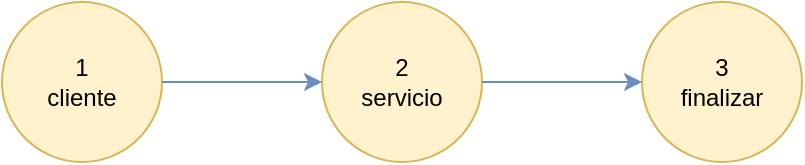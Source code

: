 <mxfile version="20.3.2" type="device" pages="11"><diagram name="ges-agencia-tubing" id="e7e014a7-5840-1c2e-5031-d8a46d1fe8dd"><mxGraphModel dx="867" dy="474" grid="1" gridSize="10" guides="1" tooltips="1" connect="1" arrows="1" fold="1" page="1" pageScale="1" pageWidth="800" pageHeight="500" background="none" math="0" shadow="0"><root><mxCell id="0"/><mxCell id="1" parent="0"/><UserObject label="1&lt;br&gt;cliente" link="data:page/id,PinM-JEcMnK7J4VnVSmp" id="N9UuPVagr-iB0UL6Dg5K-41"><mxCell style="ellipse;whiteSpace=wrap;html=1;aspect=fixed;fillColor=#fff2cc;strokeColor=#d6b656;" parent="1" vertex="1"><mxGeometry x="200" y="210" width="80" height="80" as="geometry"/></mxCell></UserObject><UserObject label="2&lt;br&gt;servicio" link="data:page/id,A4FXKN0Wh5HmUO9APAuY" id="N9UuPVagr-iB0UL6Dg5K-42"><mxCell style="ellipse;whiteSpace=wrap;html=1;aspect=fixed;fillColor=#fff2cc;strokeColor=#d6b656;" parent="1" vertex="1"><mxGeometry x="360" y="210" width="80" height="80" as="geometry"/></mxCell></UserObject><UserObject label="3&lt;br&gt;finalizar" link="data:page/id,2TI_FocaXz6OiXpW5hi0" id="N9UuPVagr-iB0UL6Dg5K-43"><mxCell style="ellipse;whiteSpace=wrap;html=1;aspect=fixed;fillColor=#fff2cc;strokeColor=#d6b656;" parent="1" vertex="1"><mxGeometry x="520" y="210" width="80" height="80" as="geometry"/></mxCell></UserObject><mxCell id="t6wWq624au_rYCrWTcSz-1" value="" style="endArrow=classic;html=1;rounded=0;strokeColor=#6c8ebf;entryX=0;entryY=0.5;entryDx=0;entryDy=0;exitX=1;exitY=0.5;exitDx=0;exitDy=0;fillColor=#dae8fc;" parent="1" source="N9UuPVagr-iB0UL6Dg5K-42" target="N9UuPVagr-iB0UL6Dg5K-43" edge="1"><mxGeometry width="50" height="50" relative="1" as="geometry"><mxPoint x="490" y="350" as="sourcePoint"/><mxPoint x="540" y="300" as="targetPoint"/></mxGeometry></mxCell><mxCell id="t6wWq624au_rYCrWTcSz-2" value="" style="endArrow=classic;html=1;rounded=0;strokeColor=#6c8ebf;entryX=0;entryY=0.5;entryDx=0;entryDy=0;exitX=1;exitY=0.5;exitDx=0;exitDy=0;fillColor=#dae8fc;" parent="1" source="N9UuPVagr-iB0UL6Dg5K-41" target="N9UuPVagr-iB0UL6Dg5K-42" edge="1"><mxGeometry width="50" height="50" relative="1" as="geometry"><mxPoint x="500" y="260" as="sourcePoint"/><mxPoint x="648.0" y="260" as="targetPoint"/></mxGeometry></mxCell></root></mxGraphModel></diagram><diagram id="PinM-JEcMnK7J4VnVSmp" name="cliente"><mxGraphModel dx="868" dy="474" grid="1" gridSize="10" guides="1" tooltips="1" connect="1" arrows="1" fold="1" page="1" pageScale="1" pageWidth="800" pageHeight="500" math="0" shadow="0"><root><mxCell id="0"/><mxCell id="1" parent="0"/><UserObject label="1&lt;br&gt;confirmar existencia" link="data:page/id,dJ542yvdNLzbS0vU8H7d" id="PgC3vqc2oxZBmfFUlk9k-1"><mxCell style="ellipse;whiteSpace=wrap;html=1;aspect=fixed;fillColor=#fff2cc;strokeColor=#d6b656;" parent="1" vertex="1"><mxGeometry x="320" y="210" width="80" height="80" as="geometry"/></mxCell></UserObject><UserObject label="3&lt;br&gt;ingreso" link="data:page/id,cQQ2X_8ww7VzJ4ZffJz4" id="PgC3vqc2oxZBmfFUlk9k-2"><mxCell style="ellipse;whiteSpace=wrap;html=1;aspect=fixed;fillColor=#fff2cc;strokeColor=#d6b656;" parent="1" vertex="1"><mxGeometry x="420" y="130" width="80" height="80" as="geometry"/></mxCell></UserObject><UserObject label="2&lt;br&gt;registro" link="data:page/id,zQrgJz0lcCdgrRlrK0md" id="PgC3vqc2oxZBmfFUlk9k-3"><mxCell style="ellipse;whiteSpace=wrap;html=1;aspect=fixed;fillColor=#fff2cc;strokeColor=#d6b656;" parent="1" vertex="1"><mxGeometry x="420" y="290" width="80" height="80" as="geometry"/></mxCell></UserObject><mxCell id="PgC3vqc2oxZBmfFUlk9k-4" value="" style="endArrow=classic;html=1;rounded=0;exitX=1;exitY=0.5;exitDx=0;exitDy=0;fillColor=#dae8fc;strokeColor=#6c8ebf;" parent="1" source="PgC3vqc2oxZBmfFUlk9k-2" edge="1"><mxGeometry width="50" height="50" relative="1" as="geometry"><mxPoint x="620" y="130" as="sourcePoint"/><mxPoint x="620" y="170" as="targetPoint"/></mxGeometry></mxCell><UserObject label="servicio" link="data:page/id,A4FXKN0Wh5HmUO9APAuY" id="ia1Lz1NyNB_VDfsLccJ2-1"><mxCell style="edgeLabel;html=1;align=center;verticalAlign=middle;resizable=0;points=[];fontColor=#66B2FF;" parent="PgC3vqc2oxZBmfFUlk9k-4" vertex="1" connectable="0"><mxGeometry x="0.3" relative="1" as="geometry"><mxPoint x="22" y="-10" as="offset"/></mxGeometry></mxCell></UserObject><mxCell id="PgC3vqc2oxZBmfFUlk9k-5" value="" style="endArrow=classic;html=1;rounded=0;exitX=0.5;exitY=0;exitDx=0;exitDy=0;entryX=0;entryY=0.5;entryDx=0;entryDy=0;edgeStyle=orthogonalEdgeStyle;fillColor=#dae8fc;strokeColor=#6c8ebf;" parent="1" source="PgC3vqc2oxZBmfFUlk9k-1" target="PgC3vqc2oxZBmfFUlk9k-2" edge="1"><mxGeometry width="50" height="50" relative="1" as="geometry"><mxPoint x="564" y="140" as="sourcePoint"/><mxPoint x="830" y="140" as="targetPoint"/></mxGeometry></mxCell><mxCell id="PgC3vqc2oxZBmfFUlk9k-6" value="" style="endArrow=classic;html=1;rounded=0;exitX=0.5;exitY=1;exitDx=0;exitDy=0;entryX=0;entryY=0.5;entryDx=0;entryDy=0;edgeStyle=orthogonalEdgeStyle;fillColor=#dae8fc;strokeColor=#6c8ebf;" parent="1" source="PgC3vqc2oxZBmfFUlk9k-1" target="PgC3vqc2oxZBmfFUlk9k-3" edge="1"><mxGeometry width="50" height="50" relative="1" as="geometry"><mxPoint x="370" y="220" as="sourcePoint"/><mxPoint x="484" y="140" as="targetPoint"/></mxGeometry></mxCell><mxCell id="FFmWvafziBsSqK-Q0KiK-1" value="" style="endArrow=classic;html=1;rounded=0;strokeColor=#666666;entryX=0;entryY=0.5;entryDx=0;entryDy=0;fillColor=#f5f5f5;" parent="1" target="PgC3vqc2oxZBmfFUlk9k-1" edge="1"><mxGeometry width="50" height="50" relative="1" as="geometry"><mxPoint x="180" y="250" as="sourcePoint"/><mxPoint x="370" y="340" as="targetPoint"/></mxGeometry></mxCell><UserObject label="cliente" link="data:page/id,PinM-JEcMnK7J4VnVSmp" id="FFmWvafziBsSqK-Q0KiK-2"><mxCell style="edgeLabel;html=1;align=center;verticalAlign=middle;resizable=0;points=[];fontColor=#949494;" parent="FFmWvafziBsSqK-Q0KiK-1" vertex="1" connectable="0"><mxGeometry x="0.25" y="2" relative="1" as="geometry"><mxPoint x="-68" y="-12" as="offset"/></mxGeometry></mxCell></UserObject><mxCell id="ia1Lz1NyNB_VDfsLccJ2-2" value="" style="endArrow=classic;html=1;rounded=0;fillColor=#dae8fc;strokeColor=#6c8ebf;exitX=1;exitY=0.5;exitDx=0;exitDy=0;" parent="1" source="PgC3vqc2oxZBmfFUlk9k-3" edge="1"><mxGeometry width="50" height="50" relative="1" as="geometry"><mxPoint x="540" y="370" as="sourcePoint"/><mxPoint x="620" y="330" as="targetPoint"/></mxGeometry></mxCell><UserObject label="servicio" link="data:page/id,A4FXKN0Wh5HmUO9APAuY" id="ia1Lz1NyNB_VDfsLccJ2-3"><mxCell style="edgeLabel;html=1;align=center;verticalAlign=middle;resizable=0;points=[];fontColor=#66B2FF;" parent="ia1Lz1NyNB_VDfsLccJ2-2" vertex="1" connectable="0"><mxGeometry x="0.3" relative="1" as="geometry"><mxPoint x="22" y="-10" as="offset"/></mxGeometry></mxCell></UserObject></root></mxGraphModel></diagram><diagram id="dJ542yvdNLzbS0vU8H7d" name="cliente-existencia"><mxGraphModel dx="868" dy="-26" grid="1" gridSize="10" guides="1" tooltips="1" connect="1" arrows="1" fold="1" page="1" pageScale="1" pageWidth="800" pageHeight="500" math="0" shadow="0"><root><mxCell id="0"/><mxCell id="1" parent="0"/><mxCell id="X4pTs4sz675f8q8iMjJi-1" value="1&lt;br&gt;ingresar&lt;br&gt;datos" style="ellipse;whiteSpace=wrap;html=1;aspect=fixed;fillColor=#fff2cc;strokeColor=#d6b656;" parent="1" vertex="1"><mxGeometry x="220" y="685" width="80" height="80" as="geometry"/></mxCell><mxCell id="X4pTs4sz675f8q8iMjJi-3" value="" style="endArrow=classic;html=1;rounded=0;strokeColor=#6c8ebf;exitX=1;exitY=0.5;exitDx=0;exitDy=0;edgeStyle=orthogonalEdgeStyle;fillColor=#dae8fc;entryX=0;entryY=0.5;entryDx=0;entryDy=0;" parent="1" source="X4pTs4sz675f8q8iMjJi-1" target="X4pTs4sz675f8q8iMjJi-15" edge="1"><mxGeometry width="50" height="50" relative="1" as="geometry"><mxPoint x="360" y="645" as="sourcePoint"/><mxPoint x="200" y="525" as="targetPoint"/></mxGeometry></mxCell><mxCell id="X4pTs4sz675f8q8iMjJi-4" value="" style="endArrow=classic;html=1;rounded=0;strokeColor=#6c8ebf;fillColor=#dae8fc;exitX=1;exitY=0.5;exitDx=0;exitDy=0;entryX=0;entryY=0.5;entryDx=0;entryDy=0;" parent="1" source="X4pTs4sz675f8q8iMjJi-15" target="ETS7-LOX44ZoSvLAsa3h-1" edge="1"><mxGeometry width="50" height="50" relative="1" as="geometry"><mxPoint x="450" y="475" as="sourcePoint"/><mxPoint x="620" y="715" as="targetPoint"/></mxGeometry></mxCell><mxCell id="X4pTs4sz675f8q8iMjJi-5" value="" style="endArrow=classic;html=1;rounded=0;strokeColor=#b85450;entryX=1;entryY=0.5;entryDx=0;entryDy=0;edgeStyle=orthogonalEdgeStyle;fillColor=#f8cecc;exitX=0.5;exitY=1;exitDx=0;exitDy=0;" parent="1" source="X4pTs4sz675f8q8iMjJi-15" target="X4pTs4sz675f8q8iMjJi-6" edge="1"><mxGeometry width="50" height="50" relative="1" as="geometry"><mxPoint x="490" y="765" as="sourcePoint"/><mxPoint x="500" y="605" as="targetPoint"/></mxGeometry></mxCell><mxCell id="X4pTs4sz675f8q8iMjJi-6" value="3&lt;br&gt;error&lt;br&gt;parametros" style="ellipse;whiteSpace=wrap;html=1;aspect=fixed;fillColor=#f8cecc;strokeColor=#b85450;" parent="1" vertex="1"><mxGeometry x="300" y="785" width="80" height="80" as="geometry"/></mxCell><mxCell id="X4pTs4sz675f8q8iMjJi-7" value="" style="endArrow=classic;html=1;rounded=0;strokeColor=#666666;fillColor=#f5f5f5;entryX=0;entryY=0.5;entryDx=0;entryDy=0;" parent="1" target="X4pTs4sz675f8q8iMjJi-1" edge="1"><mxGeometry width="50" height="50" relative="1" as="geometry"><mxPoint x="100" y="724.75" as="sourcePoint"/><mxPoint x="210" y="745" as="targetPoint"/></mxGeometry></mxCell><UserObject label="cliente" link="data:page/id,PinM-JEcMnK7J4VnVSmp" id="X4pTs4sz675f8q8iMjJi-8"><mxCell style="edgeLabel;html=1;align=center;verticalAlign=middle;resizable=0;points=[];fontColor=#949494;" parent="X4pTs4sz675f8q8iMjJi-7" vertex="1" connectable="0"><mxGeometry x="0.25" y="2" relative="1" as="geometry"><mxPoint x="-55" y="-8" as="offset"/></mxGeometry></mxCell></UserObject><mxCell id="X4pTs4sz675f8q8iMjJi-10" value="" style="endArrow=classic;html=1;rounded=0;entryX=0.5;entryY=1;entryDx=0;entryDy=0;exitX=0;exitY=0.5;exitDx=0;exitDy=0;edgeStyle=orthogonalEdgeStyle;fillColor=#f8cecc;strokeColor=#b85450;" parent="1" source="X4pTs4sz675f8q8iMjJi-6" target="X4pTs4sz675f8q8iMjJi-1" edge="1"><mxGeometry width="50" height="50" relative="1" as="geometry"><mxPoint x="360" y="755" as="sourcePoint"/><mxPoint x="410" y="705" as="targetPoint"/></mxGeometry></mxCell><mxCell id="ETS7-LOX44ZoSvLAsa3h-1" value="2&lt;br&gt;existe" style="ellipse;whiteSpace=wrap;html=1;aspect=fixed;fillColor=#fff2cc;strokeColor=#d6b656;" parent="1" vertex="1"><mxGeometry x="540" y="685" width="80" height="80" as="geometry"/></mxCell><mxCell id="ZGgPJE9oADmdOzLeUp7P-2" value="" style="group" parent="1" vertex="1" connectable="0"><mxGeometry x="380" y="704.75" width="80" height="40.5" as="geometry"/></mxCell><mxCell id="X4pTs4sz675f8q8iMjJi-12" value="" style="group;fillColor=#e1d5e7;strokeColor=#9673a6;container=0;" parent="ZGgPJE9oADmdOzLeUp7P-2" vertex="1" connectable="0"><mxGeometry width="80" height="40" as="geometry"/></mxCell><mxCell id="X4pTs4sz675f8q8iMjJi-13" value="" style="endArrow=none;html=1;rounded=0;strokeWidth=3;fillColor=#e1d5e7;strokeColor=#9673a6;" parent="ZGgPJE9oADmdOzLeUp7P-2" edge="1"><mxGeometry width="50" height="50" relative="1" as="geometry"><mxPoint as="sourcePoint"/><mxPoint x="80" as="targetPoint"/></mxGeometry></mxCell><mxCell id="X4pTs4sz675f8q8iMjJi-14" value="" style="endArrow=none;html=1;rounded=0;strokeWidth=3;fillColor=#e1d5e7;strokeColor=#9673a6;" parent="ZGgPJE9oADmdOzLeUp7P-2" edge="1"><mxGeometry width="50" height="50" relative="1" as="geometry"><mxPoint y="40" as="sourcePoint"/><mxPoint x="80" y="40" as="targetPoint"/></mxGeometry></mxCell><mxCell id="X4pTs4sz675f8q8iMjJi-15" value="buscar coencidencia" style="text;html=1;strokeColor=none;fillColor=none;align=center;verticalAlign=middle;whiteSpace=wrap;rounded=0;" parent="ZGgPJE9oADmdOzLeUp7P-2" vertex="1"><mxGeometry y="0.5" width="80" height="40" as="geometry"/></mxCell><mxCell id="ZGgPJE9oADmdOzLeUp7P-1" value="Base de datos" style="text;html=1;strokeColor=none;fillColor=none;align=center;verticalAlign=middle;whiteSpace=wrap;rounded=0;fontSize=6;" parent="ZGgPJE9oADmdOzLeUp7P-2" vertex="1"><mxGeometry width="80" height="10" as="geometry"/></mxCell><mxCell id="u-AuCnF1DEdQWhH0UWgS-1" value="" style="endArrow=classic;html=1;rounded=0;fillColor=#dae8fc;strokeColor=#6c8ebf;edgeStyle=elbowEdgeStyle;elbow=vertical;exitX=0.5;exitY=0;exitDx=0;exitDy=0;" parent="1" source="ETS7-LOX44ZoSvLAsa3h-1" edge="1"><mxGeometry width="50" height="50" relative="1" as="geometry"><mxPoint x="580" y="675" as="sourcePoint"/><mxPoint x="700" y="645" as="targetPoint"/><Array as="points"><mxPoint x="630" y="645"/><mxPoint x="570" y="625"/></Array></mxGeometry></mxCell><UserObject label="ingreso" link="data:page/id,cQQ2X_8ww7VzJ4ZffJz4" id="u-AuCnF1DEdQWhH0UWgS-2"><mxCell style="edgeLabel;html=1;align=center;verticalAlign=middle;resizable=0;points=[];fontColor=#66B2FF;" parent="u-AuCnF1DEdQWhH0UWgS-1" vertex="1" connectable="0"><mxGeometry x="0.3" relative="1" as="geometry"><mxPoint x="22" y="-10" as="offset"/></mxGeometry></mxCell></UserObject><mxCell id="u-AuCnF1DEdQWhH0UWgS-4" value="" style="endArrow=classic;html=1;rounded=0;fillColor=#dae8fc;strokeColor=#6c8ebf;edgeStyle=elbowEdgeStyle;elbow=vertical;exitX=0.5;exitY=1;exitDx=0;exitDy=0;" parent="1" source="ETS7-LOX44ZoSvLAsa3h-1" edge="1"><mxGeometry width="50" height="50" relative="1" as="geometry"><mxPoint x="580" y="835" as="sourcePoint"/><mxPoint x="700" y="805" as="targetPoint"/><Array as="points"><mxPoint x="600" y="805"/><mxPoint x="610" y="785"/><mxPoint x="570" y="785"/></Array></mxGeometry></mxCell><UserObject label="registro" link="data:page/id,zQrgJz0lcCdgrRlrK0md" id="u-AuCnF1DEdQWhH0UWgS-5"><mxCell style="edgeLabel;html=1;align=center;verticalAlign=middle;resizable=0;points=[];fontColor=#66B2FF;" parent="u-AuCnF1DEdQWhH0UWgS-4" vertex="1" connectable="0"><mxGeometry x="0.3" relative="1" as="geometry"><mxPoint x="22" y="-10" as="offset"/></mxGeometry></mxCell></UserObject></root></mxGraphModel></diagram><diagram id="zQrgJz0lcCdgrRlrK0md" name="cliente-registro"><mxGraphModel dx="625" dy="546" grid="1" gridSize="10" guides="1" tooltips="1" connect="1" arrows="1" fold="1" page="1" pageScale="1" pageWidth="800" pageHeight="500" math="0" shadow="0"><root><mxCell id="0"/><mxCell id="1" parent="0"/><mxCell id="NLi2DgUiBtnyUsLlRABN-1" value="1&lt;br&gt;ingresar&lt;br&gt;datos" style="ellipse;whiteSpace=wrap;html=1;aspect=fixed;fillColor=#fff2cc;strokeColor=#d6b656;" parent="1" vertex="1"><mxGeometry x="240" y="210" width="80" height="80" as="geometry"/></mxCell><mxCell id="NLi2DgUiBtnyUsLlRABN-3" value="2&lt;br&gt;crear&lt;br&gt;registro" style="ellipse;whiteSpace=wrap;html=1;aspect=fixed;fillColor=#fff2cc;strokeColor=#d6b656;" parent="1" vertex="1"><mxGeometry x="360" y="130" width="80" height="80" as="geometry"/></mxCell><mxCell id="NLi2DgUiBtnyUsLlRABN-4" value="" style="endArrow=classic;html=1;rounded=0;strokeColor=#6c8ebf;exitX=0.5;exitY=0;exitDx=0;exitDy=0;edgeStyle=orthogonalEdgeStyle;fillColor=#dae8fc;entryX=0;entryY=0.5;entryDx=0;entryDy=0;" parent="1" source="NLi2DgUiBtnyUsLlRABN-1" target="NLi2DgUiBtnyUsLlRABN-3" edge="1"><mxGeometry width="50" height="50" relative="1" as="geometry"><mxPoint x="420" y="210" as="sourcePoint"/><mxPoint x="290" y="170" as="targetPoint"/></mxGeometry></mxCell><mxCell id="_D0LIsS2dVsiqHv7TGTp-1" value="" style="endArrow=classic;html=1;rounded=0;strokeColor=#b85450;entryX=1;entryY=0.5;entryDx=0;entryDy=0;edgeStyle=orthogonalEdgeStyle;fillColor=#f8cecc;exitX=0.5;exitY=1;exitDx=0;exitDy=0;" parent="1" source="T0tZOvqW3PoeUaQgXOve-4" target="_D0LIsS2dVsiqHv7TGTp-2" edge="1"><mxGeometry width="50" height="50" relative="1" as="geometry"><mxPoint x="640" y="160" as="sourcePoint"/><mxPoint x="560" y="170" as="targetPoint"/></mxGeometry></mxCell><mxCell id="_D0LIsS2dVsiqHv7TGTp-2" value="3&lt;br&gt;error&lt;br&gt;guardar registro" style="ellipse;whiteSpace=wrap;html=1;aspect=fixed;fillColor=#f8cecc;strokeColor=#b85450;" parent="1" vertex="1"><mxGeometry x="360" y="290" width="80" height="80" as="geometry"/></mxCell><mxCell id="UEJy-CIC8LTkuqfUYfJZ-1" value="" style="endArrow=classic;html=1;rounded=0;strokeColor=#666666;entryX=0;entryY=0.5;entryDx=0;entryDy=0;fillColor=#f5f5f5;" parent="1" target="NLi2DgUiBtnyUsLlRABN-1" edge="1"><mxGeometry width="50" height="50" relative="1" as="geometry"><mxPoint x="120" y="250" as="sourcePoint"/><mxPoint x="440" y="380" as="targetPoint"/></mxGeometry></mxCell><UserObject label="confirmar exitencia" link="data:page/id,dJ542yvdNLzbS0vU8H7d" id="UEJy-CIC8LTkuqfUYfJZ-2"><mxCell style="edgeLabel;html=1;align=center;verticalAlign=middle;resizable=0;points=[];fontColor=#949494;" parent="UEJy-CIC8LTkuqfUYfJZ-1" vertex="1" connectable="0"><mxGeometry x="0.25" y="2" relative="1" as="geometry"><mxPoint x="-45" y="-13" as="offset"/></mxGeometry></mxCell></UserObject><mxCell id="qkC8cshJ0EYmQEjph4QB-1" value="" style="endArrow=classic;html=1;rounded=0;strokeColor=#6c8ebf;edgeStyle=orthogonalEdgeStyle;fillColor=#dae8fc;exitX=1;exitY=0.5;exitDx=0;exitDy=0;entryX=0.5;entryY=0;entryDx=0;entryDy=0;" parent="1" source="NLi2DgUiBtnyUsLlRABN-3" target="KmkmlhHxy1r9-xuWp7M1-1" edge="1"><mxGeometry width="50" height="50" relative="1" as="geometry"><mxPoint x="480" y="110" as="sourcePoint"/><mxPoint x="380" y="120" as="targetPoint"/></mxGeometry></mxCell><mxCell id="qkC8cshJ0EYmQEjph4QB-2" value="" style="endArrow=classic;html=1;rounded=0;entryX=0.5;entryY=1;entryDx=0;entryDy=0;exitX=0;exitY=0.5;exitDx=0;exitDy=0;edgeStyle=orthogonalEdgeStyle;fillColor=#f8cecc;strokeColor=#b85450;" parent="1" source="_D0LIsS2dVsiqHv7TGTp-2" target="NLi2DgUiBtnyUsLlRABN-1" edge="1"><mxGeometry width="50" height="50" relative="1" as="geometry"><mxPoint x="420" y="320" as="sourcePoint"/><mxPoint x="470" y="270" as="targetPoint"/></mxGeometry></mxCell><mxCell id="KmkmlhHxy1r9-xuWp7M1-2" value="" style="group" parent="1" vertex="1" connectable="0"><mxGeometry x="480" y="230" width="80" height="40" as="geometry"/></mxCell><mxCell id="T0tZOvqW3PoeUaQgXOve-1" value="" style="group;fillColor=#e1d5e7;strokeColor=#9673a6;container=0;" parent="KmkmlhHxy1r9-xuWp7M1-2" vertex="1" connectable="0"><mxGeometry width="80" height="40" as="geometry"/></mxCell><mxCell id="T0tZOvqW3PoeUaQgXOve-2" value="" style="endArrow=none;html=1;rounded=0;strokeWidth=3;fillColor=#e1d5e7;strokeColor=#9673a6;" parent="KmkmlhHxy1r9-xuWp7M1-2" edge="1"><mxGeometry width="50" height="50" relative="1" as="geometry"><mxPoint as="sourcePoint"/><mxPoint x="80" as="targetPoint"/></mxGeometry></mxCell><mxCell id="T0tZOvqW3PoeUaQgXOve-3" value="" style="endArrow=none;html=1;rounded=0;strokeWidth=3;fillColor=#e1d5e7;strokeColor=#9673a6;" parent="KmkmlhHxy1r9-xuWp7M1-2" edge="1"><mxGeometry width="50" height="50" relative="1" as="geometry"><mxPoint y="40" as="sourcePoint"/><mxPoint x="80" y="40" as="targetPoint"/></mxGeometry></mxCell><mxCell id="T0tZOvqW3PoeUaQgXOve-4" value="guardar registro" style="text;html=1;strokeColor=none;fillColor=none;align=center;verticalAlign=middle;whiteSpace=wrap;rounded=0;" parent="KmkmlhHxy1r9-xuWp7M1-2" vertex="1"><mxGeometry width="80" height="40" as="geometry"/></mxCell><mxCell id="KmkmlhHxy1r9-xuWp7M1-1" value="Base de datos" style="text;html=1;strokeColor=none;fillColor=none;align=center;verticalAlign=middle;whiteSpace=wrap;rounded=0;fontSize=6;" parent="KmkmlhHxy1r9-xuWp7M1-2" vertex="1"><mxGeometry width="80" height="10" as="geometry"/></mxCell><mxCell id="C79hZ-Jo-087mgsUivlr-1" value="" style="endArrow=classic;html=1;rounded=0;fillColor=#dae8fc;strokeColor=#6c8ebf;exitX=1;exitY=0.5;exitDx=0;exitDy=0;" parent="1" source="T0tZOvqW3PoeUaQgXOve-4" edge="1"><mxGeometry width="50" height="50" relative="1" as="geometry"><mxPoint x="580" y="290" as="sourcePoint"/><mxPoint x="680" y="250" as="targetPoint"/></mxGeometry></mxCell><UserObject label="servicio" link="data:page/id,A4FXKN0Wh5HmUO9APAuY" id="C79hZ-Jo-087mgsUivlr-2"><mxCell style="edgeLabel;html=1;align=center;verticalAlign=middle;resizable=0;points=[];fontColor=#66B2FF;" parent="C79hZ-Jo-087mgsUivlr-1" vertex="1" connectable="0"><mxGeometry x="0.3" relative="1" as="geometry"><mxPoint x="22" y="-10" as="offset"/></mxGeometry></mxCell></UserObject></root></mxGraphModel></diagram><diagram id="cQQ2X_8ww7VzJ4ZffJz4" name="cliente-ingreso"><mxGraphModel dx="625" dy="546" grid="1" gridSize="10" guides="1" tooltips="1" connect="1" arrows="1" fold="1" page="1" pageScale="1" pageWidth="800" pageHeight="500" math="0" shadow="0"><root><mxCell id="0"/><mxCell id="1" parent="0"/><mxCell id="fYpVYQ2k_0NzWAQmiN4p-19" value="" style="endArrow=classic;html=1;rounded=0;strokeColor=#949494;entryX=0;entryY=0.5;entryDx=0;entryDy=0;" parent="1" target="Q0UqAGlltDbOzRlK6SQr-1" edge="1"><mxGeometry width="50" height="50" relative="1" as="geometry"><mxPoint x="120" y="205" as="sourcePoint"/><mxPoint x="230.0" y="215" as="targetPoint"/></mxGeometry></mxCell><UserObject label="confirmar existencia" link="data:page/id,dJ542yvdNLzbS0vU8H7d" id="fYpVYQ2k_0NzWAQmiN4p-20"><mxCell style="edgeLabel;html=1;align=center;verticalAlign=middle;resizable=0;points=[];fontColor=#949494;" parent="fYpVYQ2k_0NzWAQmiN4p-19" vertex="1" connectable="0"><mxGeometry x="0.25" y="2" relative="1" as="geometry"><mxPoint x="-35" y="-13" as="offset"/></mxGeometry></mxCell></UserObject><mxCell id="yGvUaz4DwQQq7XNLPnJg-8" value="" style="endArrow=classic;html=1;rounded=0;exitX=1;exitY=0.5;exitDx=0;exitDy=0;fillColor=#dae8fc;strokeColor=#6c8ebf;entryX=0;entryY=0.5;entryDx=0;entryDy=0;" parent="1" source="Q0UqAGlltDbOzRlK6SQr-1" target="yGvUaz4DwQQq7XNLPnJg-5" edge="1"><mxGeometry width="50" height="50" relative="1" as="geometry"><mxPoint x="480" y="215" as="sourcePoint"/><mxPoint x="410" y="225" as="targetPoint"/></mxGeometry></mxCell><mxCell id="Q0UqAGlltDbOzRlK6SQr-1" value="1&lt;br&gt;ingresar&lt;br&gt;datos" style="ellipse;whiteSpace=wrap;html=1;aspect=fixed;fillColor=#fff2cc;strokeColor=#d6b656;" parent="1" vertex="1"><mxGeometry x="240" y="165" width="80" height="80" as="geometry"/></mxCell><mxCell id="FDxvHWwpg87rvxHvDX0E-1" value="" style="endArrow=classic;html=1;rounded=0;strokeColor=#b85450;entryX=1;entryY=0.5;entryDx=0;entryDy=0;edgeStyle=orthogonalEdgeStyle;fillColor=#f8cecc;exitX=0.5;exitY=1;exitDx=0;exitDy=0;" parent="1" source="yGvUaz4DwQQq7XNLPnJg-5" target="FDxvHWwpg87rvxHvDX0E-2" edge="1"><mxGeometry width="50" height="50" relative="1" as="geometry"><mxPoint x="600" y="265" as="sourcePoint"/><mxPoint x="640" y="295" as="targetPoint"/></mxGeometry></mxCell><mxCell id="FDxvHWwpg87rvxHvDX0E-2" value="3&lt;br&gt;error &lt;br&gt;obtener&lt;br&gt;datos" style="ellipse;whiteSpace=wrap;html=1;aspect=fixed;fillColor=#f8cecc;strokeColor=#b85450;" parent="1" vertex="1"><mxGeometry x="360" y="255" width="80" height="80" as="geometry"/></mxCell><mxCell id="FDxvHWwpg87rvxHvDX0E-3" value="" style="endArrow=classic;html=1;rounded=0;entryX=0.5;entryY=1;entryDx=0;entryDy=0;exitX=0;exitY=0.5;exitDx=0;exitDy=0;edgeStyle=orthogonalEdgeStyle;fillColor=#f8cecc;strokeColor=#b85450;" parent="1" source="FDxvHWwpg87rvxHvDX0E-2" target="Q0UqAGlltDbOzRlK6SQr-1" edge="1"><mxGeometry width="50" height="50" relative="1" as="geometry"><mxPoint x="500" y="445" as="sourcePoint"/><mxPoint x="410" y="405" as="targetPoint"/></mxGeometry></mxCell><mxCell id="97IMCMlElDNmeiBkTrK9-2" value="" style="group" parent="1" vertex="1" connectable="0"><mxGeometry x="480" y="185" width="80" height="40" as="geometry"/></mxCell><mxCell id="yGvUaz4DwQQq7XNLPnJg-2" value="" style="group;fillColor=#e1d5e7;strokeColor=#9673a6;container=0;" parent="97IMCMlElDNmeiBkTrK9-2" vertex="1" connectable="0"><mxGeometry width="80" height="40" as="geometry"/></mxCell><mxCell id="yGvUaz4DwQQq7XNLPnJg-3" value="" style="endArrow=none;html=1;rounded=0;strokeWidth=3;fillColor=#e1d5e7;strokeColor=#9673a6;" parent="97IMCMlElDNmeiBkTrK9-2" edge="1"><mxGeometry width="50" height="50" relative="1" as="geometry"><mxPoint as="sourcePoint"/><mxPoint x="80" as="targetPoint"/></mxGeometry></mxCell><mxCell id="yGvUaz4DwQQq7XNLPnJg-4" value="" style="endArrow=none;html=1;rounded=0;strokeWidth=3;fillColor=#e1d5e7;strokeColor=#9673a6;" parent="97IMCMlElDNmeiBkTrK9-2" edge="1"><mxGeometry width="50" height="50" relative="1" as="geometry"><mxPoint y="40" as="sourcePoint"/><mxPoint x="80" y="40" as="targetPoint"/></mxGeometry></mxCell><mxCell id="yGvUaz4DwQQq7XNLPnJg-5" value="obtener&lt;br&gt;datos" style="text;html=1;strokeColor=none;fillColor=none;align=center;verticalAlign=middle;whiteSpace=wrap;rounded=0;" parent="97IMCMlElDNmeiBkTrK9-2" vertex="1"><mxGeometry width="80" height="40" as="geometry"/></mxCell><mxCell id="97IMCMlElDNmeiBkTrK9-1" value="Base de datos" style="text;html=1;strokeColor=none;fillColor=none;align=center;verticalAlign=middle;whiteSpace=wrap;rounded=0;fontSize=6;" parent="97IMCMlElDNmeiBkTrK9-2" vertex="1"><mxGeometry width="80" height="10" as="geometry"/></mxCell><mxCell id="nHIIpMDYDZtGmvMYb8ER-1" value="" style="endArrow=classic;html=1;rounded=0;fillColor=#dae8fc;strokeColor=#6c8ebf;exitX=1;exitY=0.5;exitDx=0;exitDy=0;" parent="1" source="yGvUaz4DwQQq7XNLPnJg-5" edge="1"><mxGeometry width="50" height="50" relative="1" as="geometry"><mxPoint x="580" y="225" as="sourcePoint"/><mxPoint x="680" y="205" as="targetPoint"/></mxGeometry></mxCell><UserObject label="servicio" link="data:page/id,A4FXKN0Wh5HmUO9APAuY" id="nHIIpMDYDZtGmvMYb8ER-2"><mxCell style="edgeLabel;html=1;align=center;verticalAlign=middle;resizable=0;points=[];fontColor=#66B2FF;" parent="nHIIpMDYDZtGmvMYb8ER-1" vertex="1" connectable="0"><mxGeometry x="0.3" relative="1" as="geometry"><mxPoint x="22" y="-10" as="offset"/></mxGeometry></mxCell></UserObject></root></mxGraphModel></diagram><diagram id="A4FXKN0Wh5HmUO9APAuY" name="servicio"><mxGraphModel dx="1021" dy="58" grid="1" gridSize="10" guides="1" tooltips="1" connect="1" arrows="1" fold="1" page="1" pageScale="1" pageWidth="800" pageHeight="500" math="0" shadow="0"><root><mxCell id="0"/><mxCell id="1" parent="0"/><UserObject label="1&lt;br&gt;Datos cliente" link="data:page/id,JPhHmlMv-a320Uc6ommr" id="a29tcn89SBz9mWuFkk2Q-1"><mxCell style="ellipse;whiteSpace=wrap;html=1;aspect=fixed;fillColor=#fff2cc;strokeColor=#d6b656;" parent="1" vertex="1"><mxGeometry x="200" y="710" width="80" height="80" as="geometry"/></mxCell></UserObject><UserObject label="2&lt;br&gt;Datos plan" link="data:page/id,PF9DAWhK_BKe1GvSmyyx" id="a29tcn89SBz9mWuFkk2Q-2"><mxCell style="ellipse;whiteSpace=wrap;html=1;aspect=fixed;fillColor=#fff2cc;strokeColor=#d6b656;" parent="1" vertex="1"><mxGeometry x="360" y="710" width="80" height="80" as="geometry"/></mxCell></UserObject><mxCell id="a29tcn89SBz9mWuFkk2Q-3" value="" style="endArrow=classic;html=1;rounded=0;strokeColor=#6c8ebf;exitX=1;exitY=0.5;exitDx=0;exitDy=0;fillColor=#dae8fc;entryX=0;entryY=0.5;entryDx=0;entryDy=0;" parent="1" source="a29tcn89SBz9mWuFkk2Q-1" target="a29tcn89SBz9mWuFkk2Q-2" edge="1"><mxGeometry width="50" height="50" relative="1" as="geometry"><mxPoint x="460" y="680" as="sourcePoint"/><mxPoint x="330" y="640" as="targetPoint"/></mxGeometry></mxCell><mxCell id="a29tcn89SBz9mWuFkk2Q-7" value="" style="endArrow=classic;html=1;rounded=0;strokeColor=#666666;entryX=0;entryY=0.5;entryDx=0;entryDy=0;fillColor=#f5f5f5;" parent="1" target="a29tcn89SBz9mWuFkk2Q-1" edge="1"><mxGeometry width="50" height="50" relative="1" as="geometry"><mxPoint x="80" y="750" as="sourcePoint"/><mxPoint x="400" y="850" as="targetPoint"/></mxGeometry></mxCell><UserObject label="cliente" link="data:page/id,PinM-JEcMnK7J4VnVSmp" id="a29tcn89SBz9mWuFkk2Q-8"><mxCell style="edgeLabel;html=1;align=center;verticalAlign=middle;resizable=0;points=[];fontColor=#949494;" parent="a29tcn89SBz9mWuFkk2Q-7" vertex="1" connectable="0"><mxGeometry x="0.25" y="2" relative="1" as="geometry"><mxPoint x="-61" y="-12" as="offset"/></mxGeometry></mxCell></UserObject><mxCell id="gSbJ9EGWObWGUxC--lJF-1" value="" style="endArrow=classic;html=1;rounded=0;fillColor=#dae8fc;strokeColor=#6c8ebf;exitX=1;exitY=0.5;exitDx=0;exitDy=0;" parent="1" source="CWZ5dnbG9Mdt3IItoF5u-1" edge="1"><mxGeometry width="50" height="50" relative="1" as="geometry"><mxPoint x="570" y="760" as="sourcePoint"/><mxPoint x="680" y="750" as="targetPoint"/></mxGeometry></mxCell><UserObject label="finalizar" link="data:page/id,2TI_FocaXz6OiXpW5hi0" id="gSbJ9EGWObWGUxC--lJF-2"><mxCell style="edgeLabel;html=1;align=center;verticalAlign=middle;resizable=0;points=[];fontColor=#66B2FF;" parent="gSbJ9EGWObWGUxC--lJF-1" vertex="1" connectable="0"><mxGeometry x="0.3" relative="1" as="geometry"><mxPoint x="22" y="-10" as="offset"/></mxGeometry></mxCell></UserObject><UserObject label="3&lt;br&gt;guardar&lt;br&gt;datos" link="data:page/id,qXWRUNbcXNcJUhn_zYna" id="CWZ5dnbG9Mdt3IItoF5u-1"><mxCell style="ellipse;whiteSpace=wrap;html=1;aspect=fixed;fillColor=#fff2cc;strokeColor=#d6b656;" vertex="1" parent="1"><mxGeometry x="520" y="710" width="80" height="80" as="geometry"/></mxCell></UserObject><mxCell id="CWZ5dnbG9Mdt3IItoF5u-2" value="" style="endArrow=classic;html=1;rounded=0;strokeColor=#6c8ebf;exitX=1;exitY=0.5;exitDx=0;exitDy=0;fillColor=#dae8fc;entryX=0;entryY=0.5;entryDx=0;entryDy=0;" edge="1" parent="1" source="a29tcn89SBz9mWuFkk2Q-2" target="CWZ5dnbG9Mdt3IItoF5u-1"><mxGeometry width="50" height="50" relative="1" as="geometry"><mxPoint x="370.0" y="760" as="sourcePoint"/><mxPoint x="450.0" y="760" as="targetPoint"/></mxGeometry></mxCell></root></mxGraphModel></diagram><diagram id="JPhHmlMv-a320Uc6ommr" name="servicio-cliente"><mxGraphModel dx="868" dy="-26" grid="1" gridSize="10" guides="1" tooltips="1" connect="1" arrows="1" fold="1" page="1" pageScale="1" pageWidth="800" pageHeight="500" math="0" shadow="0"><root><mxCell id="0"/><mxCell id="1" parent="0"/><mxCell id="8zteASxw59dVipYRmyll-16" value="1&lt;br&gt;ingresar&lt;br&gt;datos" style="ellipse;whiteSpace=wrap;html=1;aspect=fixed;fillColor=#fff2cc;strokeColor=#d6b656;" parent="1" vertex="1"><mxGeometry x="240" y="710" width="80" height="80" as="geometry"/></mxCell><mxCell id="8zteASxw59dVipYRmyll-17" value="2&lt;br&gt;crear&lt;br&gt;registro" style="ellipse;whiteSpace=wrap;html=1;aspect=fixed;fillColor=#fff2cc;strokeColor=#d6b656;" parent="1" vertex="1"><mxGeometry x="360" y="630" width="80" height="80" as="geometry"/></mxCell><mxCell id="8zteASxw59dVipYRmyll-18" value="" style="endArrow=classic;html=1;rounded=0;strokeColor=#6c8ebf;exitX=0.5;exitY=0;exitDx=0;exitDy=0;edgeStyle=orthogonalEdgeStyle;fillColor=#dae8fc;entryX=0;entryY=0.5;entryDx=0;entryDy=0;" parent="1" source="8zteASxw59dVipYRmyll-16" target="8zteASxw59dVipYRmyll-17" edge="1"><mxGeometry width="50" height="50" relative="1" as="geometry"><mxPoint x="390" y="680" as="sourcePoint"/><mxPoint x="260" y="640" as="targetPoint"/></mxGeometry></mxCell><mxCell id="8zteASxw59dVipYRmyll-20" value="" style="endArrow=classic;html=1;rounded=0;strokeColor=#b85450;entryX=1;entryY=0.5;entryDx=0;entryDy=0;edgeStyle=orthogonalEdgeStyle;fillColor=#f8cecc;exitX=0.5;exitY=1;exitDx=0;exitDy=0;" parent="1" source="8zteASxw59dVipYRmyll-30" target="8zteASxw59dVipYRmyll-21" edge="1"><mxGeometry width="50" height="50" relative="1" as="geometry"><mxPoint x="560" y="870" as="sourcePoint"/><mxPoint x="530" y="640" as="targetPoint"/></mxGeometry></mxCell><mxCell id="8zteASxw59dVipYRmyll-21" value="3&lt;br&gt;error&lt;br&gt;guardar dato cliente" style="ellipse;whiteSpace=wrap;html=1;aspect=fixed;fillColor=#f8cecc;strokeColor=#b85450;" parent="1" vertex="1"><mxGeometry x="360" y="790" width="80" height="80" as="geometry"/></mxCell><mxCell id="8zteASxw59dVipYRmyll-22" value="" style="endArrow=classic;html=1;rounded=0;strokeColor=#666666;entryX=0;entryY=0.5;entryDx=0;entryDy=0;fillColor=#f5f5f5;" parent="1" target="8zteASxw59dVipYRmyll-16" edge="1"><mxGeometry width="50" height="50" relative="1" as="geometry"><mxPoint x="120" y="750" as="sourcePoint"/><mxPoint x="410" y="850" as="targetPoint"/></mxGeometry></mxCell><UserObject label="servicio" link="data:page/id,A4FXKN0Wh5HmUO9APAuY" id="8zteASxw59dVipYRmyll-23"><mxCell style="edgeLabel;html=1;align=center;verticalAlign=middle;resizable=0;points=[];fontColor=#949494;" parent="8zteASxw59dVipYRmyll-22" vertex="1" connectable="0"><mxGeometry x="0.25" y="2" relative="1" as="geometry"><mxPoint x="-61" y="-12" as="offset"/></mxGeometry></mxCell></UserObject><mxCell id="8zteASxw59dVipYRmyll-24" value="" style="endArrow=classic;html=1;rounded=0;strokeColor=#6c8ebf;edgeStyle=orthogonalEdgeStyle;fillColor=#dae8fc;exitX=1;exitY=0.5;exitDx=0;exitDy=0;entryX=0.5;entryY=0;entryDx=0;entryDy=0;" parent="1" source="8zteASxw59dVipYRmyll-17" target="8zteASxw59dVipYRmyll-32" edge="1"><mxGeometry width="50" height="50" relative="1" as="geometry"><mxPoint x="450" y="580" as="sourcePoint"/><mxPoint x="520" y="590" as="targetPoint"/></mxGeometry></mxCell><mxCell id="8zteASxw59dVipYRmyll-25" value="" style="endArrow=classic;html=1;rounded=0;entryX=0.5;entryY=1;entryDx=0;entryDy=0;exitX=0;exitY=0.5;exitDx=0;exitDy=0;edgeStyle=orthogonalEdgeStyle;fillColor=#f8cecc;strokeColor=#b85450;" parent="1" source="8zteASxw59dVipYRmyll-21" target="8zteASxw59dVipYRmyll-16" edge="1"><mxGeometry width="50" height="50" relative="1" as="geometry"><mxPoint x="390" y="790" as="sourcePoint"/><mxPoint x="440" y="740" as="targetPoint"/></mxGeometry></mxCell><mxCell id="8zteASxw59dVipYRmyll-34" value="" style="group" parent="1" vertex="1" connectable="0"><mxGeometry x="480" y="730" width="80" height="40" as="geometry"/></mxCell><mxCell id="8zteASxw59dVipYRmyll-27" value="" style="group;fillColor=#d5e8d4;strokeColor=#82b366;container=0;" parent="8zteASxw59dVipYRmyll-34" vertex="1" connectable="0"><mxGeometry width="80" height="40" as="geometry"/></mxCell><mxCell id="8zteASxw59dVipYRmyll-28" value="" style="endArrow=none;html=1;rounded=0;strokeWidth=3;fillColor=#d5e8d4;strokeColor=#82b366;" parent="8zteASxw59dVipYRmyll-34" edge="1"><mxGeometry width="50" height="50" relative="1" as="geometry"><mxPoint as="sourcePoint"/><mxPoint x="80" as="targetPoint"/></mxGeometry></mxCell><mxCell id="8zteASxw59dVipYRmyll-29" value="" style="endArrow=none;html=1;rounded=0;strokeWidth=3;fillColor=#d5e8d4;strokeColor=#82b366;" parent="8zteASxw59dVipYRmyll-34" edge="1"><mxGeometry width="50" height="50" relative="1" as="geometry"><mxPoint y="40" as="sourcePoint"/><mxPoint x="80" y="40" as="targetPoint"/></mxGeometry></mxCell><mxCell id="8zteASxw59dVipYRmyll-30" value="guardar datos cliente" style="text;html=1;strokeColor=none;fillColor=none;align=center;verticalAlign=middle;whiteSpace=wrap;rounded=0;" parent="8zteASxw59dVipYRmyll-34" vertex="1"><mxGeometry width="80" height="40" as="geometry"/></mxCell><mxCell id="8zteASxw59dVipYRmyll-32" value="Local" style="text;html=1;strokeColor=none;fillColor=none;align=center;verticalAlign=middle;whiteSpace=wrap;rounded=0;fontSize=6;" parent="8zteASxw59dVipYRmyll-34" vertex="1"><mxGeometry width="80" height="10" as="geometry"/></mxCell><mxCell id="H-VjiPPGCXXI53secqHT-1" value="" style="endArrow=classic;html=1;rounded=0;fillColor=#dae8fc;strokeColor=#6c8ebf;exitX=1;exitY=0.5;exitDx=0;exitDy=0;" parent="1" source="8zteASxw59dVipYRmyll-30" edge="1"><mxGeometry width="50" height="50" relative="1" as="geometry"><mxPoint x="590" y="750" as="sourcePoint"/><mxPoint x="680" y="750" as="targetPoint"/></mxGeometry></mxCell><UserObject label="datos plan" link="data:page/id,PF9DAWhK_BKe1GvSmyyx" id="H-VjiPPGCXXI53secqHT-2"><mxCell style="edgeLabel;html=1;align=center;verticalAlign=middle;resizable=0;points=[];fontColor=#66B2FF;" parent="H-VjiPPGCXXI53secqHT-1" vertex="1" connectable="0"><mxGeometry x="0.3" relative="1" as="geometry"><mxPoint x="22" y="-10" as="offset"/></mxGeometry></mxCell></UserObject></root></mxGraphModel></diagram><diagram id="PF9DAWhK_BKe1GvSmyyx" name="servicio-plan"><mxGraphModel dx="868" dy="-26" grid="1" gridSize="10" guides="1" tooltips="1" connect="1" arrows="1" fold="1" page="1" pageScale="1" pageWidth="800" pageHeight="500" math="0" shadow="0"><root><mxCell id="0"/><mxCell id="1" parent="0"/><mxCell id="8ps-k3uJ-awKRf8zYrBX-1" value="1&lt;br&gt;ingresar&lt;br&gt;datos" style="ellipse;whiteSpace=wrap;html=1;aspect=fixed;fillColor=#fff2cc;strokeColor=#d6b656;" parent="1" vertex="1"><mxGeometry x="240" y="690" width="80" height="80" as="geometry"/></mxCell><mxCell id="8ps-k3uJ-awKRf8zYrBX-2" value="2&lt;br&gt;crear&lt;br&gt;registro" style="ellipse;whiteSpace=wrap;html=1;aspect=fixed;fillColor=#fff2cc;strokeColor=#d6b656;" parent="1" vertex="1"><mxGeometry x="360" y="690" width="80" height="80" as="geometry"/></mxCell><mxCell id="8ps-k3uJ-awKRf8zYrBX-3" value="" style="endArrow=classic;html=1;rounded=0;strokeColor=#6c8ebf;exitX=1;exitY=0.5;exitDx=0;exitDy=0;edgeStyle=orthogonalEdgeStyle;fillColor=#dae8fc;entryX=0;entryY=0.5;entryDx=0;entryDy=0;" parent="1" source="8ps-k3uJ-awKRf8zYrBX-1" target="8ps-k3uJ-awKRf8zYrBX-2" edge="1"><mxGeometry width="50" height="50" relative="1" as="geometry"><mxPoint x="390" y="660" as="sourcePoint"/><mxPoint x="260" y="620" as="targetPoint"/></mxGeometry></mxCell><mxCell id="8ps-k3uJ-awKRf8zYrBX-5" value="" style="endArrow=classic;html=1;rounded=0;strokeColor=#b85450;entryX=1;entryY=0.5;entryDx=0;entryDy=0;edgeStyle=orthogonalEdgeStyle;fillColor=#f8cecc;exitX=0.5;exitY=1;exitDx=0;exitDy=0;" parent="1" source="Wvij3H-CiZPtWQd1qUkw-5" target="8ps-k3uJ-awKRf8zYrBX-6" edge="1"><mxGeometry width="50" height="50" relative="1" as="geometry"><mxPoint x="540" y="770" as="sourcePoint"/><mxPoint x="530" y="620" as="targetPoint"/></mxGeometry></mxCell><mxCell id="8ps-k3uJ-awKRf8zYrBX-6" value="3&lt;br&gt;error&lt;br&gt;guardar servicio" style="ellipse;whiteSpace=wrap;html=1;aspect=fixed;fillColor=#f8cecc;strokeColor=#b85450;" parent="1" vertex="1"><mxGeometry x="360" y="810" width="80" height="80" as="geometry"/></mxCell><mxCell id="8ps-k3uJ-awKRf8zYrBX-7" value="" style="endArrow=classic;html=1;rounded=0;strokeColor=#666666;entryX=0;entryY=0.5;entryDx=0;entryDy=0;fillColor=#f5f5f5;" parent="1" target="8ps-k3uJ-awKRf8zYrBX-1" edge="1"><mxGeometry width="50" height="50" relative="1" as="geometry"><mxPoint x="120" y="730" as="sourcePoint"/><mxPoint x="410" y="830" as="targetPoint"/></mxGeometry></mxCell><UserObject label="dato cliente" link="data:page/id,JPhHmlMv-a320Uc6ommr" id="8ps-k3uJ-awKRf8zYrBX-8"><mxCell style="edgeLabel;html=1;align=center;verticalAlign=middle;resizable=0;points=[];fontColor=#949494;" parent="8ps-k3uJ-awKRf8zYrBX-7" vertex="1" connectable="0"><mxGeometry x="0.25" y="2" relative="1" as="geometry"><mxPoint x="-55" y="-13" as="offset"/></mxGeometry></mxCell></UserObject><mxCell id="8ps-k3uJ-awKRf8zYrBX-10" value="" style="endArrow=classic;html=1;rounded=0;entryX=0.5;entryY=1;entryDx=0;entryDy=0;exitX=0;exitY=0.5;exitDx=0;exitDy=0;edgeStyle=orthogonalEdgeStyle;fillColor=#f8cecc;strokeColor=#b85450;" parent="1" source="8ps-k3uJ-awKRf8zYrBX-6" target="8ps-k3uJ-awKRf8zYrBX-1" edge="1"><mxGeometry width="50" height="50" relative="1" as="geometry"><mxPoint x="390" y="770" as="sourcePoint"/><mxPoint x="440" y="720" as="targetPoint"/></mxGeometry></mxCell><mxCell id="8ps-k3uJ-awKRf8zYrBX-11" value="o" style="group" parent="1" vertex="1" connectable="0"><mxGeometry x="360" y="610" width="80" height="40" as="geometry"/></mxCell><mxCell id="8ps-k3uJ-awKRf8zYrBX-12" value="" style="group;fillColor=#d5e8d4;strokeColor=#82b366;container=0;" parent="8ps-k3uJ-awKRf8zYrBX-11" vertex="1" connectable="0"><mxGeometry width="80" height="40" as="geometry"/></mxCell><mxCell id="8ps-k3uJ-awKRf8zYrBX-13" value="" style="endArrow=none;html=1;rounded=0;strokeWidth=3;fillColor=#d5e8d4;strokeColor=#82b366;" parent="8ps-k3uJ-awKRf8zYrBX-11" edge="1"><mxGeometry width="50" height="50" relative="1" as="geometry"><mxPoint as="sourcePoint"/><mxPoint x="80" as="targetPoint"/></mxGeometry></mxCell><mxCell id="8ps-k3uJ-awKRf8zYrBX-14" value="" style="endArrow=none;html=1;rounded=0;strokeWidth=3;fillColor=#d5e8d4;strokeColor=#82b366;" parent="8ps-k3uJ-awKRf8zYrBX-11" edge="1"><mxGeometry width="50" height="50" relative="1" as="geometry"><mxPoint y="40" as="sourcePoint"/><mxPoint x="80" y="40" as="targetPoint"/></mxGeometry></mxCell><mxCell id="8ps-k3uJ-awKRf8zYrBX-15" value="obtener dato cliente" style="text;html=1;strokeColor=none;fillColor=none;align=center;verticalAlign=middle;whiteSpace=wrap;rounded=0;" parent="8ps-k3uJ-awKRf8zYrBX-11" vertex="1"><mxGeometry width="80" height="40" as="geometry"/></mxCell><mxCell id="8ps-k3uJ-awKRf8zYrBX-16" value="Local" style="text;html=1;strokeColor=none;fillColor=none;align=center;verticalAlign=middle;whiteSpace=wrap;rounded=0;fontSize=6;" parent="8ps-k3uJ-awKRf8zYrBX-11" vertex="1"><mxGeometry width="80" height="10" as="geometry"/></mxCell><mxCell id="8ps-k3uJ-awKRf8zYrBX-17" value="" style="endArrow=classic;html=1;rounded=0;strokeColor=#6c8ebf;edgeStyle=orthogonalEdgeStyle;fillColor=#dae8fc;exitX=0.5;exitY=0;exitDx=0;exitDy=0;entryX=0.5;entryY=1;entryDx=0;entryDy=0;" parent="1" source="8ps-k3uJ-awKRf8zYrBX-2" target="8ps-k3uJ-awKRf8zYrBX-15" edge="1"><mxGeometry width="50" height="50" relative="1" as="geometry"><mxPoint x="450" y="640.0" as="sourcePoint"/><mxPoint x="550" y="680.0" as="targetPoint"/></mxGeometry></mxCell><mxCell id="Wvij3H-CiZPtWQd1qUkw-1" value="" style="group" parent="1" vertex="1" connectable="0"><mxGeometry x="480" y="710" width="80" height="40" as="geometry"/></mxCell><mxCell id="Wvij3H-CiZPtWQd1qUkw-2" value="" style="group;fillColor=#e1d5e7;strokeColor=#9673a6;container=0;" parent="Wvij3H-CiZPtWQd1qUkw-1" vertex="1" connectable="0"><mxGeometry width="80" height="40" as="geometry"/></mxCell><mxCell id="Wvij3H-CiZPtWQd1qUkw-3" value="" style="endArrow=none;html=1;rounded=0;strokeWidth=3;fillColor=#e1d5e7;strokeColor=#9673a6;" parent="Wvij3H-CiZPtWQd1qUkw-1" edge="1"><mxGeometry width="50" height="50" relative="1" as="geometry"><mxPoint as="sourcePoint"/><mxPoint x="80" as="targetPoint"/></mxGeometry></mxCell><mxCell id="Wvij3H-CiZPtWQd1qUkw-4" value="" style="endArrow=none;html=1;rounded=0;strokeWidth=3;fillColor=#e1d5e7;strokeColor=#9673a6;" parent="Wvij3H-CiZPtWQd1qUkw-1" edge="1"><mxGeometry width="50" height="50" relative="1" as="geometry"><mxPoint y="40" as="sourcePoint"/><mxPoint x="80" y="40" as="targetPoint"/></mxGeometry></mxCell><mxCell id="Wvij3H-CiZPtWQd1qUkw-5" value="guardar servicio" style="text;html=1;strokeColor=none;fillColor=none;align=center;verticalAlign=middle;whiteSpace=wrap;rounded=0;" parent="Wvij3H-CiZPtWQd1qUkw-1" vertex="1"><mxGeometry width="80" height="40" as="geometry"/></mxCell><mxCell id="Wvij3H-CiZPtWQd1qUkw-6" value="Base de datos" style="text;html=1;strokeColor=none;fillColor=none;align=center;verticalAlign=middle;whiteSpace=wrap;rounded=0;fontSize=6;" parent="Wvij3H-CiZPtWQd1qUkw-1" vertex="1"><mxGeometry width="80" height="10" as="geometry"/></mxCell><mxCell id="vQyZU6J8kWqJ5I87P9gy-1" value="" style="endArrow=classic;html=1;rounded=0;fillColor=#dae8fc;strokeColor=#6c8ebf;exitX=1;exitY=0.5;exitDx=0;exitDy=0;" parent="1" source="Wvij3H-CiZPtWQd1qUkw-5" edge="1"><mxGeometry width="50" height="50" relative="1" as="geometry"><mxPoint x="520" y="720" as="sourcePoint"/><mxPoint x="680" y="730" as="targetPoint"/></mxGeometry></mxCell><UserObject label="guardar" link="data:page/id,qXWRUNbcXNcJUhn_zYna" id="vQyZU6J8kWqJ5I87P9gy-2"><mxCell style="edgeLabel;html=1;align=center;verticalAlign=middle;resizable=0;points=[];fontColor=#66B2FF;" parent="vQyZU6J8kWqJ5I87P9gy-1" vertex="1" connectable="0"><mxGeometry x="0.3" relative="1" as="geometry"><mxPoint x="22" y="-10" as="offset"/></mxGeometry></mxCell></UserObject><mxCell id="R5RxOOd-HW8abEwrrm5f-1" value="" style="endArrow=classic;html=1;rounded=0;strokeColor=#6c8ebf;edgeStyle=orthogonalEdgeStyle;fillColor=#dae8fc;exitX=1;exitY=0.5;exitDx=0;exitDy=0;entryX=0;entryY=0.5;entryDx=0;entryDy=0;" parent="1" source="8ps-k3uJ-awKRf8zYrBX-2" target="Wvij3H-CiZPtWQd1qUkw-5" edge="1"><mxGeometry width="50" height="50" relative="1" as="geometry"><mxPoint x="410" y="700" as="sourcePoint"/><mxPoint x="410" y="660" as="targetPoint"/></mxGeometry></mxCell></root></mxGraphModel></diagram><diagram id="qXWRUNbcXNcJUhn_zYna" name="servicio-guardar"><mxGraphModel dx="867" dy="-26" grid="1" gridSize="10" guides="1" tooltips="1" connect="1" arrows="1" fold="1" page="1" pageScale="1" pageWidth="800" pageHeight="500" math="0" shadow="0"><root><mxCell id="0"/><mxCell id="1" parent="0"/><mxCell id="4_fIjUElxCJ43PcBHR5z-2" value="" style="endArrow=classic;html=1;rounded=0;strokeColor=#b85450;entryX=1;entryY=0.5;entryDx=0;entryDy=0;edgeStyle=orthogonalEdgeStyle;fillColor=#f8cecc;exitX=0.5;exitY=1;exitDx=0;exitDy=0;" parent="1" source="MsAL_5Y7OEYWUMmfag2w-5" target="4_fIjUElxCJ43PcBHR5z-3" edge="1"><mxGeometry width="50" height="50" relative="1" as="geometry"><mxPoint x="560" y="890" as="sourcePoint"/><mxPoint x="430" y="650" as="targetPoint"/></mxGeometry></mxCell><mxCell id="4_fIjUElxCJ43PcBHR5z-3" value="3&lt;br&gt;error&lt;br&gt;guardar factura" style="ellipse;whiteSpace=wrap;html=1;aspect=fixed;fillColor=#f8cecc;strokeColor=#b85450;" parent="1" vertex="1"><mxGeometry x="220" y="790" width="80" height="80" as="geometry"/></mxCell><mxCell id="4_fIjUElxCJ43PcBHR5z-11" value="" style="endArrow=classic;html=1;rounded=0;strokeColor=#b85450;edgeStyle=orthogonalEdgeStyle;fillColor=#f8cecc;exitX=0;exitY=0.5;exitDx=0;exitDy=0;entryX=0.5;entryY=1;entryDx=0;entryDy=0;" parent="1" source="4_fIjUElxCJ43PcBHR5z-3" target="4_fIjUElxCJ43PcBHR5z-12" edge="1"><mxGeometry width="50" height="50" relative="1" as="geometry"><mxPoint x="510" y="780" as="sourcePoint"/><mxPoint x="170" y="870" as="targetPoint"/></mxGeometry></mxCell><mxCell id="4_fIjUElxCJ43PcBHR5z-12" value="1&lt;br&gt;generar factura" style="ellipse;whiteSpace=wrap;html=1;aspect=fixed;fillColor=#fff2cc;strokeColor=#d6b656;" parent="1" vertex="1"><mxGeometry x="140" y="710" width="80" height="80" as="geometry"/></mxCell><mxCell id="MsAL_5Y7OEYWUMmfag2w-1" value="" style="group" parent="1" vertex="1" connectable="0"><mxGeometry x="300" y="730" width="80" height="40" as="geometry"/></mxCell><mxCell id="MsAL_5Y7OEYWUMmfag2w-2" value="" style="group;fillColor=#e1d5e7;strokeColor=#9673a6;container=0;" parent="MsAL_5Y7OEYWUMmfag2w-1" vertex="1" connectable="0"><mxGeometry width="80" height="40" as="geometry"/></mxCell><mxCell id="MsAL_5Y7OEYWUMmfag2w-3" value="" style="endArrow=none;html=1;rounded=0;strokeWidth=3;fillColor=#e1d5e7;strokeColor=#9673a6;" parent="MsAL_5Y7OEYWUMmfag2w-1" edge="1"><mxGeometry width="50" height="50" relative="1" as="geometry"><mxPoint as="sourcePoint"/><mxPoint x="80" as="targetPoint"/></mxGeometry></mxCell><mxCell id="MsAL_5Y7OEYWUMmfag2w-4" value="" style="endArrow=none;html=1;rounded=0;strokeWidth=3;fillColor=#e1d5e7;strokeColor=#9673a6;" parent="MsAL_5Y7OEYWUMmfag2w-1" edge="1"><mxGeometry width="50" height="50" relative="1" as="geometry"><mxPoint y="40" as="sourcePoint"/><mxPoint x="80" y="40" as="targetPoint"/></mxGeometry></mxCell><mxCell id="MsAL_5Y7OEYWUMmfag2w-5" value="guardar factura" style="text;html=1;strokeColor=none;fillColor=none;align=center;verticalAlign=middle;whiteSpace=wrap;rounded=0;" parent="MsAL_5Y7OEYWUMmfag2w-1" vertex="1"><mxGeometry width="80" height="40" as="geometry"/></mxCell><mxCell id="MsAL_5Y7OEYWUMmfag2w-6" value="Base de datos" style="text;html=1;strokeColor=none;fillColor=none;align=center;verticalAlign=middle;whiteSpace=wrap;rounded=0;fontSize=6;" parent="MsAL_5Y7OEYWUMmfag2w-1" vertex="1"><mxGeometry width="80" height="10" as="geometry"/></mxCell><mxCell id="a1HbRgxfN1v3mo_MKf36-1" value="" style="endArrow=classic;html=1;rounded=0;strokeColor=#666666;fillColor=#f5f5f5;" parent="1" edge="1"><mxGeometry width="50" height="50" relative="1" as="geometry"><mxPoint x="20" y="750" as="sourcePoint"/><mxPoint x="140" y="750" as="targetPoint"/></mxGeometry></mxCell><UserObject label="plan" link="data:page/id,PF9DAWhK_BKe1GvSmyyx" id="a1HbRgxfN1v3mo_MKf36-2"><mxCell style="edgeLabel;html=1;align=center;verticalAlign=middle;resizable=0;points=[];fontColor=#949494;" parent="a1HbRgxfN1v3mo_MKf36-1" vertex="1" connectable="0"><mxGeometry x="0.25" y="2" relative="1" as="geometry"><mxPoint x="-55" y="-13" as="offset"/></mxGeometry></mxCell></UserObject><mxCell id="rAGH2ttW5LYasIoJP1L9-1" value="" style="endArrow=classic;html=1;rounded=0;strokeColor=#6c8ebf;edgeStyle=orthogonalEdgeStyle;fillColor=#dae8fc;exitX=1;exitY=0.5;exitDx=0;exitDy=0;entryX=0;entryY=0.5;entryDx=0;entryDy=0;" parent="1" source="4_fIjUElxCJ43PcBHR5z-12" target="MsAL_5Y7OEYWUMmfag2w-5" edge="1"><mxGeometry width="50" height="50" relative="1" as="geometry"><mxPoint x="390" y="760" as="sourcePoint"/><mxPoint x="470" y="760" as="targetPoint"/></mxGeometry></mxCell><mxCell id="m7hFJccMpZ2ggA1IxnUQ-1" value="" style="endArrow=classic;html=1;rounded=0;strokeColor=#b85450;entryX=1;entryY=0.5;entryDx=0;entryDy=0;edgeStyle=orthogonalEdgeStyle;fillColor=#f8cecc;exitX=0.5;exitY=1;exitDx=0;exitDy=0;" parent="1" source="m7hFJccMpZ2ggA1IxnUQ-9" target="m7hFJccMpZ2ggA1IxnUQ-2" edge="1"><mxGeometry width="50" height="50" relative="1" as="geometry"><mxPoint x="840" y="890" as="sourcePoint"/><mxPoint x="710" y="650" as="targetPoint"/></mxGeometry></mxCell><mxCell id="m7hFJccMpZ2ggA1IxnUQ-2" value="3&lt;br&gt;error&lt;br&gt;guardar datos servicio" style="ellipse;whiteSpace=wrap;html=1;aspect=fixed;fillColor=#f8cecc;strokeColor=#b85450;" parent="1" vertex="1"><mxGeometry x="500" y="790" width="80" height="80" as="geometry"/></mxCell><mxCell id="m7hFJccMpZ2ggA1IxnUQ-3" value="" style="endArrow=classic;html=1;rounded=0;strokeColor=#b85450;edgeStyle=orthogonalEdgeStyle;fillColor=#f8cecc;exitX=0;exitY=0.5;exitDx=0;exitDy=0;entryX=0.5;entryY=1;entryDx=0;entryDy=0;" parent="1" source="m7hFJccMpZ2ggA1IxnUQ-2" target="m7hFJccMpZ2ggA1IxnUQ-4" edge="1"><mxGeometry width="50" height="50" relative="1" as="geometry"><mxPoint x="790" y="780" as="sourcePoint"/><mxPoint x="450" y="870" as="targetPoint"/></mxGeometry></mxCell><mxCell id="m7hFJccMpZ2ggA1IxnUQ-4" value="2&lt;br&gt;generar&amp;nbsp;&lt;br&gt;datos servicios" style="ellipse;whiteSpace=wrap;html=1;aspect=fixed;fillColor=#fff2cc;strokeColor=#d6b656;" parent="1" vertex="1"><mxGeometry x="420" y="710" width="80" height="80" as="geometry"/></mxCell><mxCell id="m7hFJccMpZ2ggA1IxnUQ-5" value="" style="group" parent="1" vertex="1" connectable="0"><mxGeometry x="580" y="730" width="80" height="40" as="geometry"/></mxCell><mxCell id="m7hFJccMpZ2ggA1IxnUQ-6" value="" style="group;fillColor=#e1d5e7;strokeColor=#9673a6;container=0;" parent="m7hFJccMpZ2ggA1IxnUQ-5" vertex="1" connectable="0"><mxGeometry width="80" height="40" as="geometry"/></mxCell><mxCell id="m7hFJccMpZ2ggA1IxnUQ-7" value="" style="endArrow=none;html=1;rounded=0;strokeWidth=3;fillColor=#e1d5e7;strokeColor=#9673a6;" parent="m7hFJccMpZ2ggA1IxnUQ-5" edge="1"><mxGeometry width="50" height="50" relative="1" as="geometry"><mxPoint as="sourcePoint"/><mxPoint x="80" as="targetPoint"/></mxGeometry></mxCell><mxCell id="m7hFJccMpZ2ggA1IxnUQ-8" value="" style="endArrow=none;html=1;rounded=0;strokeWidth=3;fillColor=#e1d5e7;strokeColor=#9673a6;" parent="m7hFJccMpZ2ggA1IxnUQ-5" edge="1"><mxGeometry width="50" height="50" relative="1" as="geometry"><mxPoint y="40" as="sourcePoint"/><mxPoint x="80" y="40" as="targetPoint"/></mxGeometry></mxCell><mxCell id="m7hFJccMpZ2ggA1IxnUQ-9" value="guardar datos servicio" style="text;html=1;strokeColor=none;fillColor=none;align=center;verticalAlign=middle;whiteSpace=wrap;rounded=0;" parent="m7hFJccMpZ2ggA1IxnUQ-5" vertex="1"><mxGeometry width="80" height="40" as="geometry"/></mxCell><mxCell id="m7hFJccMpZ2ggA1IxnUQ-10" value="Base de datos" style="text;html=1;strokeColor=none;fillColor=none;align=center;verticalAlign=middle;whiteSpace=wrap;rounded=0;fontSize=6;" parent="m7hFJccMpZ2ggA1IxnUQ-5" vertex="1"><mxGeometry width="80" height="10" as="geometry"/></mxCell><mxCell id="m7hFJccMpZ2ggA1IxnUQ-11" value="" style="endArrow=classic;html=1;rounded=0;strokeColor=#6c8ebf;edgeStyle=orthogonalEdgeStyle;fillColor=#dae8fc;exitX=1;exitY=0.5;exitDx=0;exitDy=0;entryX=0;entryY=0.5;entryDx=0;entryDy=0;" parent="1" source="m7hFJccMpZ2ggA1IxnUQ-4" target="m7hFJccMpZ2ggA1IxnUQ-9" edge="1"><mxGeometry width="50" height="50" relative="1" as="geometry"><mxPoint x="670" y="760" as="sourcePoint"/><mxPoint x="750" y="760" as="targetPoint"/></mxGeometry></mxCell><mxCell id="RooiuseX84iBMxtWKCNn-1" value="o" style="group" parent="1" vertex="1" connectable="0"><mxGeometry x="420" y="630" width="80" height="40" as="geometry"/></mxCell><mxCell id="RooiuseX84iBMxtWKCNn-2" value="" style="group;fillColor=#d5e8d4;strokeColor=#82b366;container=0;" parent="RooiuseX84iBMxtWKCNn-1" vertex="1" connectable="0"><mxGeometry width="80" height="40" as="geometry"/></mxCell><mxCell id="RooiuseX84iBMxtWKCNn-3" value="" style="endArrow=none;html=1;rounded=0;strokeWidth=3;fillColor=#d5e8d4;strokeColor=#82b366;" parent="RooiuseX84iBMxtWKCNn-1" edge="1"><mxGeometry width="50" height="50" relative="1" as="geometry"><mxPoint as="sourcePoint"/><mxPoint x="80" as="targetPoint"/></mxGeometry></mxCell><mxCell id="RooiuseX84iBMxtWKCNn-4" value="" style="endArrow=none;html=1;rounded=0;strokeWidth=3;fillColor=#d5e8d4;strokeColor=#82b366;" parent="RooiuseX84iBMxtWKCNn-1" edge="1"><mxGeometry width="50" height="50" relative="1" as="geometry"><mxPoint y="40" as="sourcePoint"/><mxPoint x="80" y="40" as="targetPoint"/></mxGeometry></mxCell><mxCell id="RooiuseX84iBMxtWKCNn-5" value="obtener&lt;br&gt;dato servicio" style="text;html=1;strokeColor=none;fillColor=none;align=center;verticalAlign=middle;whiteSpace=wrap;rounded=0;" parent="RooiuseX84iBMxtWKCNn-1" vertex="1"><mxGeometry width="80" height="40" as="geometry"/></mxCell><mxCell id="RooiuseX84iBMxtWKCNn-6" value="Local" style="text;html=1;strokeColor=none;fillColor=none;align=center;verticalAlign=middle;whiteSpace=wrap;rounded=0;fontSize=6;" parent="RooiuseX84iBMxtWKCNn-1" vertex="1"><mxGeometry width="80" height="10" as="geometry"/></mxCell><mxCell id="RooiuseX84iBMxtWKCNn-7" value="" style="endArrow=classic;html=1;rounded=0;strokeColor=#6c8ebf;edgeStyle=orthogonalEdgeStyle;fillColor=#dae8fc;exitX=0.5;exitY=0;exitDx=0;exitDy=0;entryX=0.5;entryY=1;entryDx=0;entryDy=0;" parent="1" source="m7hFJccMpZ2ggA1IxnUQ-4" target="RooiuseX84iBMxtWKCNn-5" edge="1"><mxGeometry width="50" height="50" relative="1" as="geometry"><mxPoint x="510" y="760" as="sourcePoint"/><mxPoint x="590" y="760" as="targetPoint"/></mxGeometry></mxCell><mxCell id="PXSVV3mjLD-o1garip9b-1" value="" style="endArrow=classic;html=1;rounded=0;strokeColor=#6c8ebf;edgeStyle=orthogonalEdgeStyle;fillColor=#dae8fc;exitX=1;exitY=0.5;exitDx=0;exitDy=0;entryX=0;entryY=0.5;entryDx=0;entryDy=0;" parent="1" source="MsAL_5Y7OEYWUMmfag2w-5" target="m7hFJccMpZ2ggA1IxnUQ-4" edge="1"><mxGeometry width="50" height="50" relative="1" as="geometry"><mxPoint x="530" y="690" as="sourcePoint"/><mxPoint x="610" y="690" as="targetPoint"/></mxGeometry></mxCell><mxCell id="stM3T0m98cYv93v8TOcL-1" value="" style="endArrow=classic;html=1;rounded=0;fillColor=#dae8fc;strokeColor=#6c8ebf;exitX=1;exitY=0.5;exitDx=0;exitDy=0;" parent="1" source="m7hFJccMpZ2ggA1IxnUQ-9" edge="1"><mxGeometry width="50" height="50" relative="1" as="geometry"><mxPoint x="500" y="730" as="sourcePoint"/><mxPoint x="780" y="750" as="targetPoint"/></mxGeometry></mxCell><UserObject label="finalizar" link="data:page/id,2TI_FocaXz6OiXpW5hi0" id="stM3T0m98cYv93v8TOcL-2"><mxCell style="edgeLabel;html=1;align=center;verticalAlign=middle;resizable=0;points=[];fontColor=#66B2FF;" parent="stM3T0m98cYv93v8TOcL-1" vertex="1" connectable="0"><mxGeometry x="0.3" relative="1" as="geometry"><mxPoint x="22" y="-10" as="offset"/></mxGeometry></mxCell></UserObject></root></mxGraphModel></diagram><diagram id="2TI_FocaXz6OiXpW5hi0" name="finalizar"><mxGraphModel dx="867" dy="-26" grid="1" gridSize="10" guides="1" tooltips="1" connect="1" arrows="1" fold="1" page="1" pageScale="1" pageWidth="800" pageHeight="500" math="0" shadow="0"><root><mxCell id="0"/><mxCell id="1" parent="0"/><mxCell id="J935sqk8XstGWkQlluij-1" value="2&lt;br&gt;reiniciar datos y parametros" style="ellipse;whiteSpace=wrap;html=1;aspect=fixed;fillColor=#fff2cc;strokeColor=#d6b656;" parent="1" vertex="1"><mxGeometry x="240" y="680" width="80" height="80" as="geometry"/></mxCell><mxCell id="J935sqk8XstGWkQlluij-6" value="" style="endArrow=classic;html=1;rounded=0;strokeColor=#666666;fillColor=#f5f5f5;entryX=0;entryY=0.5;entryDx=0;entryDy=0;" parent="1" target="J935sqk8XstGWkQlluij-1" edge="1"><mxGeometry width="50" height="50" relative="1" as="geometry"><mxPoint x="120" y="720" as="sourcePoint"/><mxPoint x="220" y="730" as="targetPoint"/></mxGeometry></mxCell><UserObject label="servicio" id="J935sqk8XstGWkQlluij-7"><mxCell style="edgeLabel;html=1;align=center;verticalAlign=middle;resizable=0;points=[];fontColor=#949494;" parent="J935sqk8XstGWkQlluij-6" vertex="1" connectable="0"><mxGeometry x="0.25" y="2" relative="1" as="geometry"><mxPoint x="-55" y="-13" as="offset"/></mxGeometry></mxCell></UserObject></root></mxGraphModel></diagram><diagram id="vRs9DtU9vPhyOnH8l_xD" name="finalizar-reiniciar"><mxGraphModel dx="598" dy="-173" grid="1" gridSize="10" guides="1" tooltips="1" connect="1" arrows="1" fold="1" page="1" pageScale="1" pageWidth="800" pageHeight="500" math="0" shadow="0"><root><mxCell id="0"/><mxCell id="1" parent="0"/><UserObject label="2&lt;br&gt;borrar datos actuales" id="Vt9Pg2XuXifSJiVo5n38-1"><mxCell style="ellipse;whiteSpace=wrap;html=1;aspect=fixed;fillColor=#fff2cc;strokeColor=#d6b656;" parent="1" vertex="1"><mxGeometry x="280" y="680" width="80" height="80" as="geometry"/></mxCell></UserObject><mxCell id="Vt9Pg2XuXifSJiVo5n38-2" value="o" style="group" parent="1" vertex="1" connectable="0"><mxGeometry x="440" y="700" width="80" height="40" as="geometry"/></mxCell><mxCell id="Vt9Pg2XuXifSJiVo5n38-3" value="" style="group;fillColor=#d5e8d4;strokeColor=#82b366;container=0;" parent="Vt9Pg2XuXifSJiVo5n38-2" vertex="1" connectable="0"><mxGeometry width="80" height="40" as="geometry"/></mxCell><mxCell id="Vt9Pg2XuXifSJiVo5n38-4" value="" style="endArrow=none;html=1;rounded=0;strokeWidth=3;fillColor=#d5e8d4;strokeColor=#82b366;" parent="Vt9Pg2XuXifSJiVo5n38-2" edge="1"><mxGeometry width="50" height="50" relative="1" as="geometry"><mxPoint as="sourcePoint"/><mxPoint x="80" as="targetPoint"/></mxGeometry></mxCell><mxCell id="Vt9Pg2XuXifSJiVo5n38-5" value="" style="endArrow=none;html=1;rounded=0;strokeWidth=3;fillColor=#d5e8d4;strokeColor=#82b366;" parent="Vt9Pg2XuXifSJiVo5n38-2" edge="1"><mxGeometry width="50" height="50" relative="1" as="geometry"><mxPoint y="40" as="sourcePoint"/><mxPoint x="80" y="40" as="targetPoint"/></mxGeometry></mxCell><mxCell id="Vt9Pg2XuXifSJiVo5n38-6" value="eliminar datos&amp;nbsp;" style="text;html=1;strokeColor=none;fillColor=none;align=center;verticalAlign=middle;whiteSpace=wrap;rounded=0;" parent="Vt9Pg2XuXifSJiVo5n38-2" vertex="1"><mxGeometry width="80" height="40" as="geometry"/></mxCell><mxCell id="Vt9Pg2XuXifSJiVo5n38-7" value="Local" style="text;html=1;strokeColor=none;fillColor=none;align=center;verticalAlign=middle;whiteSpace=wrap;rounded=0;fontSize=6;" parent="Vt9Pg2XuXifSJiVo5n38-2" vertex="1"><mxGeometry width="80" height="10" as="geometry"/></mxCell><mxCell id="Vt9Pg2XuXifSJiVo5n38-8" value="" style="endArrow=classic;html=1;rounded=0;strokeColor=#6c8ebf;edgeStyle=orthogonalEdgeStyle;fillColor=#dae8fc;exitX=1;exitY=0.5;exitDx=0;exitDy=0;entryX=0;entryY=0.5;entryDx=0;entryDy=0;" parent="1" source="Vt9Pg2XuXifSJiVo5n38-1" target="Vt9Pg2XuXifSJiVo5n38-6" edge="1"><mxGeometry width="50" height="50" relative="1" as="geometry"><mxPoint x="210" y="630.0" as="sourcePoint"/><mxPoint x="310" y="670.0" as="targetPoint"/></mxGeometry></mxCell><mxCell id="IkTyslrvX_Is1uy2AVp--1" value="" style="endArrow=classic;html=1;rounded=0;strokeColor=#666666;fillColor=#f5f5f5;entryX=0;entryY=0.5;entryDx=0;entryDy=0;" parent="1" target="Vt9Pg2XuXifSJiVo5n38-1" edge="1"><mxGeometry width="50" height="50" relative="1" as="geometry"><mxPoint x="160" y="719.5" as="sourcePoint"/><mxPoint x="260" y="760" as="targetPoint"/></mxGeometry></mxCell><UserObject label="actualizar" link="data:page/id,qXWRUNbcXNcJUhn_zYna" id="IkTyslrvX_Is1uy2AVp--2"><mxCell style="edgeLabel;html=1;align=center;verticalAlign=middle;resizable=0;points=[];fontColor=#949494;" parent="IkTyslrvX_Is1uy2AVp--1" vertex="1" connectable="0"><mxGeometry x="0.25" y="2" relative="1" as="geometry"><mxPoint x="-55" y="-13" as="offset"/></mxGeometry></mxCell></UserObject></root></mxGraphModel></diagram></mxfile>